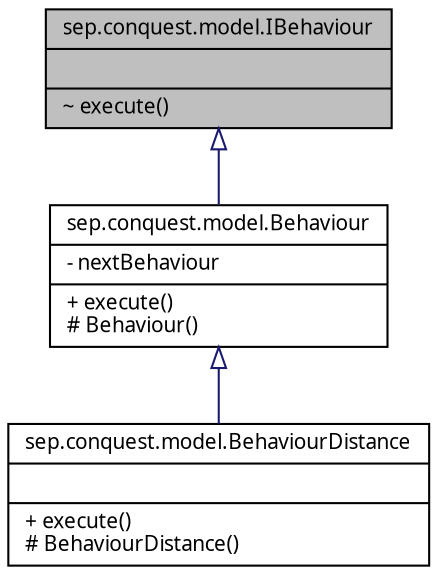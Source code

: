 digraph G
{
  edge [fontname="FreeSans.ttf",fontsize="10",labelfontname="FreeSans.ttf",labelfontsize="10"];
  node [fontname="FreeSans.ttf",fontsize="10",shape=record];
  Node1 [label="{sep.conquest.model.IBehaviour\n||~ execute()\l}",height=0.2,width=0.4,color="black", fillcolor="grey75", style="filled" fontcolor="black"];
  Node1 -> Node2 [dir=back,color="midnightblue",fontsize="10",style="solid",arrowtail="empty"];
  Node2 [label="{sep.conquest.model.Behaviour\n|- nextBehaviour\l|+ execute()\l# Behaviour()\l}",height=0.2,width=0.4,color="black", fillcolor="white", style="filled",URL="$classsep_1_1conquest_1_1model_1_1_behaviour.html"];
  Node2 -> Node3 [dir=back,color="midnightblue",fontsize="10",style="solid",arrowtail="empty"];
  Node3 [label="{sep.conquest.model.BehaviourDistance\n||+ execute()\l# BehaviourDistance()\l}",height=0.2,width=0.4,color="black", fillcolor="white", style="filled",URL="$classsep_1_1conquest_1_1model_1_1_behaviour_distance.html"];
}
